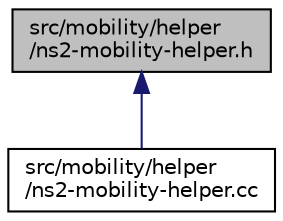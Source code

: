 digraph "src/mobility/helper/ns2-mobility-helper.h"
{
 // LATEX_PDF_SIZE
  edge [fontname="Helvetica",fontsize="10",labelfontname="Helvetica",labelfontsize="10"];
  node [fontname="Helvetica",fontsize="10",shape=record];
  Node1 [label="src/mobility/helper\l/ns2-mobility-helper.h",height=0.2,width=0.4,color="black", fillcolor="grey75", style="filled", fontcolor="black",tooltip=" "];
  Node1 -> Node2 [dir="back",color="midnightblue",fontsize="10",style="solid",fontname="Helvetica"];
  Node2 [label="src/mobility/helper\l/ns2-mobility-helper.cc",height=0.2,width=0.4,color="black", fillcolor="white", style="filled",URL="$ns2-mobility-helper_8cc.html",tooltip=" "];
}
